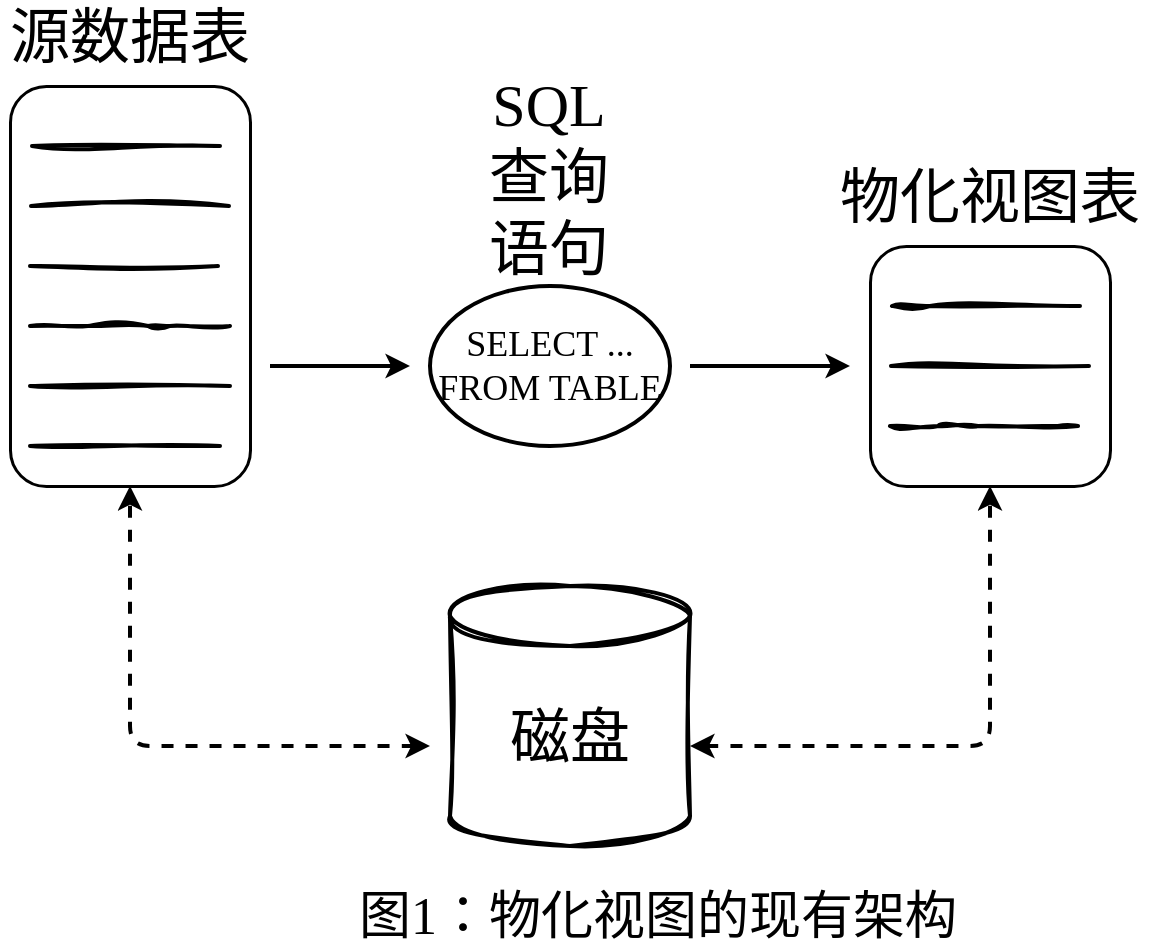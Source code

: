 <mxfile version="24.1.0" type="device" pages="3">
  <diagram id="xbeCDEs5nicvH0xAKzEL" name="第 1 页">
    <mxGraphModel dx="1434" dy="836" grid="1" gridSize="10" guides="1" tooltips="1" connect="1" arrows="1" fold="1" page="1" pageScale="1" pageWidth="827" pageHeight="1169" math="0" shadow="0">
      <root>
        <mxCell id="0" />
        <mxCell id="1" parent="0" />
        <mxCell id="lnvO11h_BGNZypA2ocHE-1" value="" style="rounded=1;whiteSpace=wrap;html=1;fillColor=none;shadow=0;strokeWidth=1.5;fontFamily=楷体;" parent="1" vertex="1">
          <mxGeometry x="90" y="150" width="120" height="200" as="geometry" />
        </mxCell>
        <mxCell id="lnvO11h_BGNZypA2ocHE-2" value="" style="endArrow=none;html=1;rounded=0;strokeWidth=2;sketch=1;curveFitting=1;jiggle=2;shadow=0;flowAnimation=1;fontFamily=楷体;" parent="1" edge="1">
          <mxGeometry width="50" height="50" relative="1" as="geometry">
            <mxPoint x="101" y="180" as="sourcePoint" />
            <mxPoint x="195" y="180" as="targetPoint" />
          </mxGeometry>
        </mxCell>
        <mxCell id="lnvO11h_BGNZypA2ocHE-3" value="" style="endArrow=none;html=1;rounded=0;strokeWidth=2;sketch=1;curveFitting=1;jiggle=2;flowAnimation=1;endSize=6;fontFamily=楷体;" parent="1" edge="1">
          <mxGeometry width="50" height="50" relative="1" as="geometry">
            <mxPoint x="100.5" y="210" as="sourcePoint" />
            <mxPoint x="199.5" y="210" as="targetPoint" />
          </mxGeometry>
        </mxCell>
        <mxCell id="lnvO11h_BGNZypA2ocHE-4" value="" style="endArrow=none;html=1;rounded=0;strokeWidth=2;sketch=1;curveFitting=1;jiggle=2;flowAnimation=1;fontFamily=楷体;" parent="1" edge="1">
          <mxGeometry width="50" height="50" relative="1" as="geometry">
            <mxPoint x="100" y="240" as="sourcePoint" />
            <mxPoint x="194" y="240" as="targetPoint" />
            <Array as="points">
              <mxPoint x="194" y="240" />
            </Array>
          </mxGeometry>
        </mxCell>
        <mxCell id="lnvO11h_BGNZypA2ocHE-5" value="" style="endArrow=none;html=1;rounded=0;strokeWidth=2;sketch=1;curveFitting=1;jiggle=2;flowAnimation=1;fontFamily=楷体;" parent="1" edge="1">
          <mxGeometry width="50" height="50" relative="1" as="geometry">
            <mxPoint x="100" y="270" as="sourcePoint" />
            <mxPoint x="200" y="270" as="targetPoint" />
            <Array as="points">
              <mxPoint x="129" y="270" />
              <mxPoint x="159" y="270" />
              <mxPoint x="170" y="270" />
            </Array>
          </mxGeometry>
        </mxCell>
        <mxCell id="lnvO11h_BGNZypA2ocHE-6" value="" style="endArrow=none;html=1;rounded=0;sketch=1;curveFitting=1;jiggle=2;strokeWidth=2;flowAnimation=1;fontFamily=楷体;" parent="1" edge="1">
          <mxGeometry width="50" height="50" relative="1" as="geometry">
            <mxPoint x="100" y="300" as="sourcePoint" />
            <mxPoint x="200" y="300" as="targetPoint" />
          </mxGeometry>
        </mxCell>
        <mxCell id="lnvO11h_BGNZypA2ocHE-7" value="" style="endArrow=none;html=1;rounded=0;strokeWidth=2;sketch=1;curveFitting=1;jiggle=2;flowAnimation=1;fontFamily=楷体;" parent="1" edge="1">
          <mxGeometry width="50" height="50" relative="1" as="geometry">
            <mxPoint x="100" y="330" as="sourcePoint" />
            <mxPoint x="195" y="330" as="targetPoint" />
          </mxGeometry>
        </mxCell>
        <mxCell id="lnvO11h_BGNZypA2ocHE-8" value="源数据表" style="text;html=1;align=center;verticalAlign=middle;whiteSpace=wrap;rounded=0;fontSize=30;fontFamily=楷体;" parent="1" vertex="1">
          <mxGeometry x="85" y="110" width="130" height="30" as="geometry" />
        </mxCell>
        <mxCell id="lnvO11h_BGNZypA2ocHE-9" value="" style="shape=cylinder3;whiteSpace=wrap;html=1;boundedLbl=1;backgroundOutline=1;size=15;fillColor=none;strokeWidth=2;sketch=1;curveFitting=1;jiggle=2;fontFamily=楷体;" parent="1" vertex="1">
          <mxGeometry x="310" y="400" width="120" height="130" as="geometry" />
        </mxCell>
        <mxCell id="lnvO11h_BGNZypA2ocHE-10" value="磁盘" style="text;html=1;align=center;verticalAlign=middle;whiteSpace=wrap;rounded=0;fontSize=30;fontFamily=楷体;" parent="1" vertex="1">
          <mxGeometry x="330" y="460" width="80" height="30" as="geometry" />
        </mxCell>
        <mxCell id="lnvO11h_BGNZypA2ocHE-11" value="" style="curved=0;endArrow=classic;html=1;rounded=1;entryX=0.5;entryY=1;entryDx=0;entryDy=0;startArrow=classic;startFill=1;dashed=1;strokeWidth=2;fontFamily=楷体;" parent="1" target="lnvO11h_BGNZypA2ocHE-1" edge="1">
          <mxGeometry width="50" height="50" relative="1" as="geometry">
            <mxPoint x="300" y="480" as="sourcePoint" />
            <mxPoint x="140" y="350" as="targetPoint" />
            <Array as="points">
              <mxPoint x="290" y="480" />
              <mxPoint x="150" y="480" />
            </Array>
          </mxGeometry>
        </mxCell>
        <mxCell id="lnvO11h_BGNZypA2ocHE-12" value="" style="curved=0;endArrow=classic;html=1;rounded=1;entryX=0.5;entryY=1;entryDx=0;entryDy=0;startArrow=classic;startFill=1;dashed=1;strokeWidth=2;fontFamily=楷体;" parent="1" edge="1">
          <mxGeometry width="50" height="50" relative="1" as="geometry">
            <mxPoint x="430" y="480" as="sourcePoint" />
            <mxPoint x="580" y="350" as="targetPoint" />
            <Array as="points">
              <mxPoint x="440" y="480" />
              <mxPoint x="580" y="480" />
            </Array>
          </mxGeometry>
        </mxCell>
        <mxCell id="lnvO11h_BGNZypA2ocHE-13" value="" style="rounded=1;whiteSpace=wrap;html=1;fillColor=none;shadow=0;strokeWidth=1.5;fontFamily=楷体;" parent="1" vertex="1">
          <mxGeometry x="520" y="230" width="120" height="120" as="geometry" />
        </mxCell>
        <mxCell id="lnvO11h_BGNZypA2ocHE-14" value="" style="endArrow=none;html=1;rounded=0;strokeWidth=2;sketch=1;curveFitting=1;jiggle=2;shadow=0;flowAnimation=1;fontFamily=楷体;" parent="1" edge="1">
          <mxGeometry width="50" height="50" relative="1" as="geometry">
            <mxPoint x="531" y="260" as="sourcePoint" />
            <mxPoint x="625" y="260" as="targetPoint" />
            <Array as="points">
              <mxPoint x="550" y="260" />
            </Array>
          </mxGeometry>
        </mxCell>
        <mxCell id="lnvO11h_BGNZypA2ocHE-15" value="" style="endArrow=none;html=1;rounded=0;strokeWidth=2;sketch=1;curveFitting=1;jiggle=2;flowAnimation=1;endSize=6;fontFamily=楷体;" parent="1" edge="1">
          <mxGeometry width="50" height="50" relative="1" as="geometry">
            <mxPoint x="530.5" y="290" as="sourcePoint" />
            <mxPoint x="629.5" y="290" as="targetPoint" />
          </mxGeometry>
        </mxCell>
        <mxCell id="lnvO11h_BGNZypA2ocHE-16" value="" style="endArrow=none;html=1;rounded=0;strokeWidth=2;sketch=1;curveFitting=1;jiggle=2;flowAnimation=1;fontFamily=楷体;" parent="1" edge="1">
          <mxGeometry width="50" height="50" relative="1" as="geometry">
            <mxPoint x="530" y="320" as="sourcePoint" />
            <mxPoint x="614" y="320" as="targetPoint" />
            <Array as="points">
              <mxPoint x="554" y="320" />
              <mxPoint x="574" y="320" />
              <mxPoint x="624" y="320" />
            </Array>
          </mxGeometry>
        </mxCell>
        <mxCell id="lnvO11h_BGNZypA2ocHE-17" value="物化视图表" style="text;html=1;align=center;verticalAlign=middle;whiteSpace=wrap;rounded=0;fontSize=30;fontFamily=楷体;" parent="1" vertex="1">
          <mxGeometry x="500" y="190" width="160" height="30" as="geometry" />
        </mxCell>
        <mxCell id="lnvO11h_BGNZypA2ocHE-18" value="&lt;span style=&quot;font-weight: normal;&quot;&gt;&lt;font style=&quot;font-size: 18px;&quot;&gt;SELECT ... FROM TABLE&lt;/font&gt;&lt;/span&gt;" style="ellipse;whiteSpace=wrap;html=1;fillColor=none;strokeWidth=2;fontFamily=楷体;fontSize=14;fontStyle=1" parent="1" vertex="1">
          <mxGeometry x="300" y="250" width="120" height="80" as="geometry" />
        </mxCell>
        <mxCell id="lnvO11h_BGNZypA2ocHE-19" value="SQL 查询语句" style="text;html=1;align=center;verticalAlign=middle;whiteSpace=wrap;rounded=0;fontSize=30;fontFamily=楷体;" parent="1" vertex="1">
          <mxGeometry x="317.5" y="180" width="82.5" height="30" as="geometry" />
        </mxCell>
        <mxCell id="lnvO11h_BGNZypA2ocHE-20" value="" style="endArrow=classic;html=1;rounded=0;strokeWidth=2;fontFamily=楷体;" parent="1" edge="1">
          <mxGeometry width="50" height="50" relative="1" as="geometry">
            <mxPoint x="220" y="290" as="sourcePoint" />
            <mxPoint x="290" y="290" as="targetPoint" />
          </mxGeometry>
        </mxCell>
        <mxCell id="lnvO11h_BGNZypA2ocHE-21" value="" style="endArrow=classic;html=1;rounded=0;strokeWidth=2;fontFamily=楷体;" parent="1" edge="1">
          <mxGeometry width="50" height="50" relative="1" as="geometry">
            <mxPoint x="430" y="290" as="sourcePoint" />
            <mxPoint x="510" y="290" as="targetPoint" />
          </mxGeometry>
        </mxCell>
        <mxCell id="lnvO11h_BGNZypA2ocHE-29" value="图1：物化视图的现有架构" style="text;html=1;align=center;verticalAlign=middle;whiteSpace=wrap;rounded=0;fontSize=26;fontFamily=楷体;" parent="1" vertex="1">
          <mxGeometry x="259" y="550" width="310" height="30" as="geometry" />
        </mxCell>
      </root>
    </mxGraphModel>
  </diagram>
  <diagram name="第 2 页" id="SiF4yLgwUohK8TOYg2H5">
    <mxGraphModel dx="1434" dy="836" grid="1" gridSize="10" guides="1" tooltips="1" connect="1" arrows="1" fold="1" page="1" pageScale="1" pageWidth="827" pageHeight="1169" math="0" shadow="0">
      <root>
        <mxCell id="0" />
        <mxCell id="1" parent="0" />
        <mxCell id="VyNvZxRuOSPao7Qbg_eD-1" value="" style="rounded=1;whiteSpace=wrap;html=1;fillColor=none;shadow=0;strokeWidth=1.5;fontFamily=楷体;" parent="1" vertex="1">
          <mxGeometry x="90" y="150" width="120" height="200" as="geometry" />
        </mxCell>
        <mxCell id="VyNvZxRuOSPao7Qbg_eD-2" value="" style="endArrow=none;html=1;rounded=0;strokeWidth=2;sketch=1;curveFitting=1;jiggle=2;shadow=0;flowAnimation=1;fontFamily=楷体;" parent="1" edge="1">
          <mxGeometry width="50" height="50" relative="1" as="geometry">
            <mxPoint x="101" y="180" as="sourcePoint" />
            <mxPoint x="195" y="180" as="targetPoint" />
          </mxGeometry>
        </mxCell>
        <mxCell id="VyNvZxRuOSPao7Qbg_eD-3" value="" style="endArrow=none;html=1;rounded=0;strokeWidth=2;sketch=1;curveFitting=1;jiggle=2;flowAnimation=1;endSize=6;fontFamily=楷体;" parent="1" edge="1">
          <mxGeometry width="50" height="50" relative="1" as="geometry">
            <mxPoint x="100.5" y="210" as="sourcePoint" />
            <mxPoint x="199.5" y="210" as="targetPoint" />
          </mxGeometry>
        </mxCell>
        <mxCell id="VyNvZxRuOSPao7Qbg_eD-11" value="" style="endArrow=none;html=1;rounded=0;strokeWidth=2;sketch=1;curveFitting=1;jiggle=2;flowAnimation=1;fontFamily=楷体;" parent="1" edge="1">
          <mxGeometry width="50" height="50" relative="1" as="geometry">
            <mxPoint x="100" y="240" as="sourcePoint" />
            <mxPoint x="194" y="240" as="targetPoint" />
            <Array as="points">
              <mxPoint x="194" y="240" />
            </Array>
          </mxGeometry>
        </mxCell>
        <mxCell id="VyNvZxRuOSPao7Qbg_eD-12" value="" style="endArrow=none;html=1;rounded=0;strokeWidth=2;sketch=1;curveFitting=1;jiggle=2;flowAnimation=1;fontFamily=楷体;" parent="1" edge="1">
          <mxGeometry width="50" height="50" relative="1" as="geometry">
            <mxPoint x="100" y="270" as="sourcePoint" />
            <mxPoint x="200" y="270" as="targetPoint" />
            <Array as="points">
              <mxPoint x="129" y="270" />
              <mxPoint x="159" y="270" />
            </Array>
          </mxGeometry>
        </mxCell>
        <mxCell id="VyNvZxRuOSPao7Qbg_eD-13" value="" style="endArrow=none;html=1;rounded=0;sketch=1;curveFitting=1;jiggle=2;strokeWidth=2;flowAnimation=1;fontFamily=楷体;" parent="1" edge="1">
          <mxGeometry width="50" height="50" relative="1" as="geometry">
            <mxPoint x="100" y="300" as="sourcePoint" />
            <mxPoint x="200" y="300" as="targetPoint" />
          </mxGeometry>
        </mxCell>
        <mxCell id="VyNvZxRuOSPao7Qbg_eD-14" value="" style="endArrow=none;html=1;rounded=0;strokeWidth=2;sketch=1;curveFitting=1;jiggle=2;flowAnimation=1;fontFamily=楷体;" parent="1" edge="1">
          <mxGeometry width="50" height="50" relative="1" as="geometry">
            <mxPoint x="100" y="330" as="sourcePoint" />
            <mxPoint x="195" y="330" as="targetPoint" />
          </mxGeometry>
        </mxCell>
        <mxCell id="VyNvZxRuOSPao7Qbg_eD-15" value="源数据表" style="text;html=1;align=center;verticalAlign=middle;whiteSpace=wrap;rounded=0;fontSize=30;fontFamily=楷体;" parent="1" vertex="1">
          <mxGeometry x="85" y="110" width="130" height="30" as="geometry" />
        </mxCell>
        <mxCell id="VyNvZxRuOSPao7Qbg_eD-16" value="" style="shape=cylinder3;whiteSpace=wrap;html=1;boundedLbl=1;backgroundOutline=1;size=15;fillColor=none;strokeWidth=2;sketch=1;curveFitting=1;jiggle=2;fontFamily=楷体;" parent="1" vertex="1">
          <mxGeometry x="310" y="400" width="120" height="130" as="geometry" />
        </mxCell>
        <mxCell id="VyNvZxRuOSPao7Qbg_eD-18" value="磁盘" style="text;html=1;align=center;verticalAlign=middle;whiteSpace=wrap;rounded=0;fontSize=30;fontFamily=楷体;" parent="1" vertex="1">
          <mxGeometry x="330" y="460" width="80" height="30" as="geometry" />
        </mxCell>
        <mxCell id="VyNvZxRuOSPao7Qbg_eD-20" value="" style="curved=0;endArrow=classic;html=1;rounded=1;entryX=0.5;entryY=1;entryDx=0;entryDy=0;startArrow=classic;startFill=1;dashed=1;strokeWidth=2;fontFamily=楷体;" parent="1" target="VyNvZxRuOSPao7Qbg_eD-1" edge="1">
          <mxGeometry width="50" height="50" relative="1" as="geometry">
            <mxPoint x="300" y="480" as="sourcePoint" />
            <mxPoint x="140" y="350" as="targetPoint" />
            <Array as="points">
              <mxPoint x="290" y="480" />
              <mxPoint x="150" y="480" />
            </Array>
          </mxGeometry>
        </mxCell>
        <mxCell id="VyNvZxRuOSPao7Qbg_eD-23" value="" style="curved=0;endArrow=classic;html=1;rounded=1;entryX=0.5;entryY=1;entryDx=0;entryDy=0;startArrow=classic;startFill=1;dashed=1;strokeWidth=2;fontFamily=楷体;" parent="1" edge="1">
          <mxGeometry width="50" height="50" relative="1" as="geometry">
            <mxPoint x="430" y="480" as="sourcePoint" />
            <mxPoint x="580" y="350" as="targetPoint" />
            <Array as="points">
              <mxPoint x="440" y="480" />
              <mxPoint x="580" y="480" />
            </Array>
          </mxGeometry>
        </mxCell>
        <mxCell id="VyNvZxRuOSPao7Qbg_eD-24" value="" style="rounded=1;whiteSpace=wrap;html=1;fillColor=none;shadow=0;strokeWidth=1.5;fontFamily=楷体;" parent="1" vertex="1">
          <mxGeometry x="520" y="230" width="120" height="120" as="geometry" />
        </mxCell>
        <mxCell id="VyNvZxRuOSPao7Qbg_eD-25" value="" style="endArrow=none;html=1;rounded=0;strokeWidth=2;sketch=1;curveFitting=1;jiggle=2;shadow=0;flowAnimation=1;fontFamily=楷体;" parent="1" edge="1">
          <mxGeometry width="50" height="50" relative="1" as="geometry">
            <mxPoint x="531" y="260" as="sourcePoint" />
            <mxPoint x="625" y="260" as="targetPoint" />
          </mxGeometry>
        </mxCell>
        <mxCell id="VyNvZxRuOSPao7Qbg_eD-26" value="" style="endArrow=none;html=1;rounded=0;strokeWidth=2;sketch=1;curveFitting=1;jiggle=2;flowAnimation=1;endSize=6;fontFamily=楷体;" parent="1" edge="1">
          <mxGeometry width="50" height="50" relative="1" as="geometry">
            <mxPoint x="530.5" y="290" as="sourcePoint" />
            <mxPoint x="629.5" y="290" as="targetPoint" />
          </mxGeometry>
        </mxCell>
        <mxCell id="VyNvZxRuOSPao7Qbg_eD-27" value="" style="endArrow=none;html=1;rounded=0;strokeWidth=2;sketch=1;curveFitting=1;jiggle=2;flowAnimation=1;fontFamily=楷体;" parent="1" edge="1">
          <mxGeometry width="50" height="50" relative="1" as="geometry">
            <mxPoint x="530" y="320" as="sourcePoint" />
            <mxPoint x="614" y="320" as="targetPoint" />
            <Array as="points">
              <mxPoint x="554" y="320" />
              <mxPoint x="574" y="320" />
              <mxPoint x="624" y="320" />
            </Array>
          </mxGeometry>
        </mxCell>
        <mxCell id="VyNvZxRuOSPao7Qbg_eD-31" value="物化视图表" style="text;html=1;align=center;verticalAlign=middle;whiteSpace=wrap;rounded=0;fontSize=30;fontFamily=楷体;" parent="1" vertex="1">
          <mxGeometry x="500" y="190" width="160" height="30" as="geometry" />
        </mxCell>
        <mxCell id="VyNvZxRuOSPao7Qbg_eD-32" value="&lt;span style=&quot;font-weight: normal;&quot;&gt;&lt;font style=&quot;font-size: 18px;&quot;&gt;SELECT ... FROM TABLE&lt;/font&gt;&lt;/span&gt;" style="ellipse;whiteSpace=wrap;html=1;fillColor=none;strokeWidth=2;fontFamily=楷体;fontSize=14;fontStyle=1" parent="1" vertex="1">
          <mxGeometry x="300" y="250" width="120" height="80" as="geometry" />
        </mxCell>
        <mxCell id="VyNvZxRuOSPao7Qbg_eD-33" value="SQL 查询语句" style="text;html=1;align=center;verticalAlign=middle;whiteSpace=wrap;rounded=0;fontSize=30;fontFamily=楷体;" parent="1" vertex="1">
          <mxGeometry x="317.5" y="180" width="82.5" height="30" as="geometry" />
        </mxCell>
        <mxCell id="VyNvZxRuOSPao7Qbg_eD-34" value="" style="endArrow=classic;html=1;rounded=0;strokeWidth=2;fontFamily=楷体;" parent="1" edge="1">
          <mxGeometry width="50" height="50" relative="1" as="geometry">
            <mxPoint x="220" y="290" as="sourcePoint" />
            <mxPoint x="290" y="290" as="targetPoint" />
          </mxGeometry>
        </mxCell>
        <mxCell id="VyNvZxRuOSPao7Qbg_eD-35" value="" style="endArrow=classic;html=1;rounded=0;strokeWidth=2;fontFamily=楷体;" parent="1" edge="1">
          <mxGeometry width="50" height="50" relative="1" as="geometry">
            <mxPoint x="430" y="290" as="sourcePoint" />
            <mxPoint x="510" y="290" as="targetPoint" />
          </mxGeometry>
        </mxCell>
        <mxCell id="PF4sV-x9N8GP5peCFTmX-1" value="" style="rounded=1;whiteSpace=wrap;html=1;fillColor=none;shadow=0;strokeWidth=1.5;fontFamily=楷体;" parent="1" vertex="1">
          <mxGeometry x="710" y="230" width="120" height="120" as="geometry" />
        </mxCell>
        <mxCell id="PF4sV-x9N8GP5peCFTmX-2" value="" style="endArrow=none;html=1;rounded=0;strokeWidth=2;sketch=1;curveFitting=1;jiggle=2;flowAnimation=1;endSize=6;fontFamily=楷体;" parent="1" edge="1">
          <mxGeometry width="50" height="50" relative="1" as="geometry">
            <mxPoint x="720.5" y="290" as="sourcePoint" />
            <mxPoint x="819.5" y="290" as="targetPoint" />
          </mxGeometry>
        </mxCell>
        <mxCell id="PF4sV-x9N8GP5peCFTmX-3" value="" style="endArrow=none;html=1;rounded=0;strokeWidth=2;sketch=1;curveFitting=1;jiggle=2;flowAnimation=1;fontFamily=楷体;" parent="1" edge="1">
          <mxGeometry width="50" height="50" relative="1" as="geometry">
            <mxPoint x="720" y="320" as="sourcePoint" />
            <mxPoint x="804" y="320" as="targetPoint" />
            <Array as="points">
              <mxPoint x="744" y="320" />
              <mxPoint x="764" y="320" />
              <mxPoint x="814" y="320" />
            </Array>
          </mxGeometry>
        </mxCell>
        <mxCell id="PF4sV-x9N8GP5peCFTmX-4" value="目标表" style="text;html=1;align=center;verticalAlign=middle;whiteSpace=wrap;rounded=0;fontSize=30;fontFamily=楷体;" parent="1" vertex="1">
          <mxGeometry x="690" y="190" width="160" height="30" as="geometry" />
        </mxCell>
        <mxCell id="PF4sV-x9N8GP5peCFTmX-5" value="" style="endArrow=classic;html=1;rounded=0;strokeWidth=2;fontFamily=楷体;" parent="1" edge="1">
          <mxGeometry width="50" height="50" relative="1" as="geometry">
            <mxPoint x="640" y="290" as="sourcePoint" />
            <mxPoint x="710" y="290" as="targetPoint" />
          </mxGeometry>
        </mxCell>
        <mxCell id="PF4sV-x9N8GP5peCFTmX-6" value="" style="endArrow=none;html=1;rounded=0;strokeWidth=2;sketch=1;curveFitting=1;jiggle=2;flowAnimation=1;fontFamily=楷体;" parent="1" edge="1">
          <mxGeometry width="50" height="50" relative="1" as="geometry">
            <mxPoint x="720" y="260" as="sourcePoint" />
            <mxPoint x="820" y="260" as="targetPoint" />
          </mxGeometry>
        </mxCell>
        <mxCell id="PF4sV-x9N8GP5peCFTmX-7" value="" style="curved=0;endArrow=classic;html=1;rounded=1;entryX=0.5;entryY=1;entryDx=0;entryDy=0;startArrow=none;startFill=0;dashed=1;strokeWidth=2;fontFamily=楷体;" parent="1" target="PF4sV-x9N8GP5peCFTmX-1" edge="1">
          <mxGeometry width="50" height="50" relative="1" as="geometry">
            <mxPoint x="580" y="480" as="sourcePoint" />
            <mxPoint x="780" y="350" as="targetPoint" />
            <Array as="points">
              <mxPoint x="580" y="480" />
              <mxPoint x="640" y="480" />
              <mxPoint x="770" y="480" />
              <mxPoint x="770" y="410" />
            </Array>
          </mxGeometry>
        </mxCell>
        <mxCell id="8n8l_a8UXJA2CXehWtOB-1" value="图2：物化视图的新架构" style="text;html=1;align=center;verticalAlign=middle;whiteSpace=wrap;rounded=0;fontSize=26;fontFamily=楷体;" parent="1" vertex="1">
          <mxGeometry x="300" y="540" width="310" height="30" as="geometry" />
        </mxCell>
        <mxCell id="-PHR8OKRGXiLzcEBJg6p-1" value="" style="rounded=1;whiteSpace=wrap;html=1;fillColor=none;strokeColor=#FF0000;dashed=1;strokeWidth=2;" vertex="1" parent="1">
          <mxGeometry x="660" y="180" width="180" height="190" as="geometry" />
        </mxCell>
      </root>
    </mxGraphModel>
  </diagram>
  <diagram id="Jt64-c0GZUXtCnb70XQ9" name="第 3 页">
    <mxGraphModel dx="1434" dy="836" grid="1" gridSize="10" guides="1" tooltips="1" connect="1" arrows="1" fold="1" page="1" pageScale="1" pageWidth="827" pageHeight="1169" math="0" shadow="0">
      <root>
        <mxCell id="0" />
        <mxCell id="1" parent="0" />
        <mxCell id="ELvdWTmtcB8Krs3CU25m-1" value="" style="rounded=1;whiteSpace=wrap;html=1;fillColor=none;shadow=0;strokeWidth=1.5;fontFamily=楷体;" parent="1" vertex="1">
          <mxGeometry x="97" y="180" width="120" height="200" as="geometry" />
        </mxCell>
        <mxCell id="ELvdWTmtcB8Krs3CU25m-2" value="" style="endArrow=none;html=1;rounded=0;strokeWidth=2;sketch=1;curveFitting=1;jiggle=2;shadow=0;flowAnimation=1;fontFamily=楷体;" parent="1" edge="1">
          <mxGeometry width="50" height="50" relative="1" as="geometry">
            <mxPoint x="108" y="210" as="sourcePoint" />
            <mxPoint x="202" y="210" as="targetPoint" />
          </mxGeometry>
        </mxCell>
        <mxCell id="ELvdWTmtcB8Krs3CU25m-3" value="" style="endArrow=none;html=1;rounded=0;strokeWidth=2;sketch=1;curveFitting=1;jiggle=2;flowAnimation=1;endSize=6;fontFamily=楷体;" parent="1" edge="1">
          <mxGeometry width="50" height="50" relative="1" as="geometry">
            <mxPoint x="107.5" y="240" as="sourcePoint" />
            <mxPoint x="206.5" y="240" as="targetPoint" />
          </mxGeometry>
        </mxCell>
        <mxCell id="ELvdWTmtcB8Krs3CU25m-4" value="" style="endArrow=none;html=1;rounded=0;strokeWidth=2;sketch=1;curveFitting=1;jiggle=2;flowAnimation=1;fontFamily=楷体;" parent="1" edge="1">
          <mxGeometry width="50" height="50" relative="1" as="geometry">
            <mxPoint x="107" y="270" as="sourcePoint" />
            <mxPoint x="191" y="270" as="targetPoint" />
            <Array as="points">
              <mxPoint x="131" y="270" />
              <mxPoint x="151" y="270" />
              <mxPoint x="201" y="270" />
            </Array>
          </mxGeometry>
        </mxCell>
        <mxCell id="ELvdWTmtcB8Krs3CU25m-5" value="" style="endArrow=none;html=1;rounded=0;strokeWidth=2;sketch=1;curveFitting=1;jiggle=2;flowAnimation=1;fontFamily=楷体;" parent="1" edge="1">
          <mxGeometry width="50" height="50" relative="1" as="geometry">
            <mxPoint x="107" y="300" as="sourcePoint" />
            <mxPoint x="207" y="300" as="targetPoint" />
            <Array as="points">
              <mxPoint x="136" y="300" />
              <mxPoint x="166" y="300" />
            </Array>
          </mxGeometry>
        </mxCell>
        <mxCell id="ELvdWTmtcB8Krs3CU25m-6" value="" style="endArrow=none;html=1;rounded=0;sketch=1;curveFitting=1;jiggle=2;strokeWidth=2;flowAnimation=1;fontFamily=楷体;" parent="1" edge="1">
          <mxGeometry width="50" height="50" relative="1" as="geometry">
            <mxPoint x="107" y="330" as="sourcePoint" />
            <mxPoint x="207" y="330" as="targetPoint" />
          </mxGeometry>
        </mxCell>
        <mxCell id="ELvdWTmtcB8Krs3CU25m-7" value="" style="endArrow=none;html=1;rounded=0;strokeWidth=2;sketch=1;curveFitting=1;jiggle=2;flowAnimation=1;fontFamily=楷体;" parent="1" edge="1">
          <mxGeometry width="50" height="50" relative="1" as="geometry">
            <mxPoint x="107" y="360" as="sourcePoint" />
            <mxPoint x="202" y="360" as="targetPoint" />
          </mxGeometry>
        </mxCell>
        <mxCell id="ELvdWTmtcB8Krs3CU25m-8" value="源数据表" style="text;html=1;align=center;verticalAlign=middle;whiteSpace=wrap;rounded=0;fontSize=30;fontFamily=楷体;" parent="1" vertex="1">
          <mxGeometry x="87" y="140" width="140" height="30" as="geometry" />
        </mxCell>
        <mxCell id="ELvdWTmtcB8Krs3CU25m-13" value="" style="rounded=1;whiteSpace=wrap;html=1;fillColor=none;shadow=0;strokeWidth=1.5;fontFamily=楷体;" parent="1" vertex="1">
          <mxGeometry x="290" y="230" width="120" height="120" as="geometry" />
        </mxCell>
        <mxCell id="ELvdWTmtcB8Krs3CU25m-14" value="" style="endArrow=none;html=1;rounded=0;strokeWidth=2;sketch=1;curveFitting=1;jiggle=2;shadow=0;flowAnimation=1;fontFamily=楷体;" parent="1" edge="1">
          <mxGeometry width="50" height="50" relative="1" as="geometry">
            <mxPoint x="301" y="260" as="sourcePoint" />
            <mxPoint x="395" y="260" as="targetPoint" />
          </mxGeometry>
        </mxCell>
        <mxCell id="ELvdWTmtcB8Krs3CU25m-15" value="" style="endArrow=none;html=1;rounded=0;strokeWidth=2;sketch=1;curveFitting=1;jiggle=2;flowAnimation=1;endSize=6;fontFamily=楷体;" parent="1" edge="1">
          <mxGeometry width="50" height="50" relative="1" as="geometry">
            <mxPoint x="300.5" y="290" as="sourcePoint" />
            <mxPoint x="399.5" y="290" as="targetPoint" />
          </mxGeometry>
        </mxCell>
        <mxCell id="ELvdWTmtcB8Krs3CU25m-16" value="" style="endArrow=none;html=1;rounded=0;strokeWidth=2;sketch=1;curveFitting=1;jiggle=2;flowAnimation=1;fontFamily=楷体;" parent="1" edge="1">
          <mxGeometry width="50" height="50" relative="1" as="geometry">
            <mxPoint x="300" y="320" as="sourcePoint" />
            <mxPoint x="384" y="320" as="targetPoint" />
            <Array as="points">
              <mxPoint x="324" y="320" />
              <mxPoint x="344" y="320" />
              <mxPoint x="394" y="320" />
            </Array>
          </mxGeometry>
        </mxCell>
        <mxCell id="ELvdWTmtcB8Krs3CU25m-17" value="&lt;font face=&quot;楷体&quot;&gt;物化视图表A&lt;/font&gt;" style="text;html=1;align=center;verticalAlign=middle;whiteSpace=wrap;rounded=0;fontSize=30;fontFamily=楷体;" parent="1" vertex="1">
          <mxGeometry x="255" y="190" width="190" height="30" as="geometry" />
        </mxCell>
        <mxCell id="ELvdWTmtcB8Krs3CU25m-20" value="" style="endArrow=classic;html=1;rounded=0;strokeWidth=2;fontFamily=楷体;" parent="1" edge="1">
          <mxGeometry width="50" height="50" relative="1" as="geometry">
            <mxPoint x="220" y="290" as="sourcePoint" />
            <mxPoint x="290" y="290" as="targetPoint" />
          </mxGeometry>
        </mxCell>
        <mxCell id="ELvdWTmtcB8Krs3CU25m-23" value="" style="rounded=1;whiteSpace=wrap;html=1;fillColor=none;shadow=0;strokeWidth=1.5;fontFamily=楷体;" parent="1" vertex="1">
          <mxGeometry x="483" y="230" width="120" height="120" as="geometry" />
        </mxCell>
        <mxCell id="ELvdWTmtcB8Krs3CU25m-25" value="" style="endArrow=none;html=1;rounded=0;strokeWidth=2;sketch=1;curveFitting=1;jiggle=2;flowAnimation=1;endSize=6;fontFamily=楷体;" parent="1" edge="1">
          <mxGeometry width="50" height="50" relative="1" as="geometry">
            <mxPoint x="493.5" y="290" as="sourcePoint" />
            <mxPoint x="592.5" y="290" as="targetPoint" />
          </mxGeometry>
        </mxCell>
        <mxCell id="ELvdWTmtcB8Krs3CU25m-26" value="" style="endArrow=none;html=1;rounded=0;strokeWidth=2;sketch=1;curveFitting=1;jiggle=2;flowAnimation=1;fontFamily=楷体;" parent="1" edge="1">
          <mxGeometry width="50" height="50" relative="1" as="geometry">
            <mxPoint x="493" y="320" as="sourcePoint" />
            <mxPoint x="577" y="320" as="targetPoint" />
            <Array as="points">
              <mxPoint x="517" y="320" />
              <mxPoint x="537" y="320" />
              <mxPoint x="587" y="320" />
            </Array>
          </mxGeometry>
        </mxCell>
        <mxCell id="ELvdWTmtcB8Krs3CU25m-27" value="目标表A" style="text;html=1;align=center;verticalAlign=middle;whiteSpace=wrap;rounded=0;fontSize=30;fontFamily=楷体;" parent="1" vertex="1">
          <mxGeometry x="463" y="190" width="160" height="30" as="geometry" />
        </mxCell>
        <mxCell id="ELvdWTmtcB8Krs3CU25m-28" value="" style="endArrow=classic;html=1;rounded=0;strokeWidth=2;fontFamily=楷体;" parent="1" edge="1">
          <mxGeometry width="50" height="50" relative="1" as="geometry">
            <mxPoint x="413" y="290" as="sourcePoint" />
            <mxPoint x="483" y="290" as="targetPoint" />
          </mxGeometry>
        </mxCell>
        <mxCell id="ELvdWTmtcB8Krs3CU25m-30" value="" style="endArrow=none;html=1;rounded=0;strokeWidth=2;sketch=1;curveFitting=1;jiggle=2;fontFamily=楷体;" parent="1" edge="1">
          <mxGeometry width="50" height="50" relative="1" as="geometry">
            <mxPoint x="493" y="260" as="sourcePoint" />
            <mxPoint x="593" y="260" as="targetPoint" />
          </mxGeometry>
        </mxCell>
        <mxCell id="LXKvP4plcxtU1K1ch24X-1" value="" style="rounded=1;whiteSpace=wrap;html=1;fillColor=none;shadow=0;strokeWidth=1.5;fontFamily=楷体;" parent="1" vertex="1">
          <mxGeometry x="680" y="230" width="120" height="120" as="geometry" />
        </mxCell>
        <mxCell id="LXKvP4plcxtU1K1ch24X-2" value="" style="endArrow=none;html=1;rounded=0;strokeWidth=2;sketch=1;curveFitting=1;jiggle=2;shadow=0;flowAnimation=1;fontFamily=楷体;" parent="1" edge="1">
          <mxGeometry width="50" height="50" relative="1" as="geometry">
            <mxPoint x="691" y="260" as="sourcePoint" />
            <mxPoint x="785" y="260" as="targetPoint" />
          </mxGeometry>
        </mxCell>
        <mxCell id="LXKvP4plcxtU1K1ch24X-3" value="" style="endArrow=none;html=1;rounded=0;strokeWidth=2;sketch=1;curveFitting=1;jiggle=2;flowAnimation=0;endSize=6;fontFamily=楷体;" parent="1" edge="1">
          <mxGeometry width="50" height="50" relative="1" as="geometry">
            <mxPoint x="691" y="289.5" as="sourcePoint" />
            <mxPoint x="791" y="289.5" as="targetPoint" />
            <Array as="points" />
          </mxGeometry>
        </mxCell>
        <mxCell id="LXKvP4plcxtU1K1ch24X-4" value="" style="endArrow=none;html=1;rounded=0;strokeWidth=2;sketch=1;curveFitting=1;jiggle=2;flowAnimation=1;fontFamily=楷体;" parent="1" edge="1">
          <mxGeometry width="50" height="50" relative="1" as="geometry">
            <mxPoint x="690" y="320" as="sourcePoint" />
            <mxPoint x="774" y="320" as="targetPoint" />
            <Array as="points">
              <mxPoint x="714" y="320" />
              <mxPoint x="734" y="320" />
              <mxPoint x="784" y="320" />
            </Array>
          </mxGeometry>
        </mxCell>
        <mxCell id="LXKvP4plcxtU1K1ch24X-5" value="物化视图表B" style="text;html=1;align=center;verticalAlign=middle;whiteSpace=wrap;rounded=0;fontSize=30;fontFamily=楷体;" parent="1" vertex="1">
          <mxGeometry x="650" y="190" width="180" height="30" as="geometry" />
        </mxCell>
        <mxCell id="LXKvP4plcxtU1K1ch24X-6" value="" style="endArrow=classic;html=1;rounded=0;strokeWidth=2;fontFamily=楷体;entryX=0;entryY=0.5;entryDx=0;entryDy=0;" parent="1" target="LXKvP4plcxtU1K1ch24X-1" edge="1">
          <mxGeometry width="50" height="50" relative="1" as="geometry">
            <mxPoint x="606" y="290" as="sourcePoint" />
            <mxPoint x="670" y="290" as="targetPoint" />
          </mxGeometry>
        </mxCell>
        <mxCell id="LXKvP4plcxtU1K1ch24X-7" value="" style="rounded=1;whiteSpace=wrap;html=1;fillColor=none;shadow=0;strokeWidth=1.5;fontFamily=楷体;" parent="1" vertex="1">
          <mxGeometry x="873" y="230" width="120" height="120" as="geometry" />
        </mxCell>
        <mxCell id="LXKvP4plcxtU1K1ch24X-8" value="" style="endArrow=none;html=1;rounded=0;strokeWidth=2;sketch=1;curveFitting=1;jiggle=2;flowAnimation=1;endSize=6;fontFamily=楷体;" parent="1" edge="1">
          <mxGeometry width="50" height="50" relative="1" as="geometry">
            <mxPoint x="883.5" y="290" as="sourcePoint" />
            <mxPoint x="982.5" y="290" as="targetPoint" />
          </mxGeometry>
        </mxCell>
        <mxCell id="LXKvP4plcxtU1K1ch24X-9" value="" style="endArrow=none;html=1;rounded=0;strokeWidth=2;sketch=1;curveFitting=1;jiggle=2;flowAnimation=1;fontFamily=楷体;" parent="1" edge="1">
          <mxGeometry width="50" height="50" relative="1" as="geometry">
            <mxPoint x="883" y="320" as="sourcePoint" />
            <mxPoint x="980" y="320" as="targetPoint" />
            <Array as="points">
              <mxPoint x="907" y="320" />
              <mxPoint x="927" y="320" />
              <mxPoint x="977" y="320" />
            </Array>
          </mxGeometry>
        </mxCell>
        <mxCell id="LXKvP4plcxtU1K1ch24X-10" value="目标表B" style="text;html=1;align=center;verticalAlign=middle;whiteSpace=wrap;rounded=0;fontSize=30;fontFamily=楷体;" parent="1" vertex="1">
          <mxGeometry x="853" y="190" width="160" height="30" as="geometry" />
        </mxCell>
        <mxCell id="LXKvP4plcxtU1K1ch24X-11" value="" style="endArrow=classic;html=1;rounded=0;strokeWidth=2;fontFamily=楷体;" parent="1" edge="1">
          <mxGeometry width="50" height="50" relative="1" as="geometry">
            <mxPoint x="803" y="290" as="sourcePoint" />
            <mxPoint x="873" y="290" as="targetPoint" />
          </mxGeometry>
        </mxCell>
        <mxCell id="LXKvP4plcxtU1K1ch24X-12" value="" style="endArrow=none;html=1;rounded=0;strokeWidth=2;sketch=1;curveFitting=1;jiggle=2;fontFamily=楷体;" parent="1" edge="1">
          <mxGeometry width="50" height="50" relative="1" as="geometry">
            <mxPoint x="883" y="260" as="sourcePoint" />
            <mxPoint x="983" y="260" as="targetPoint" />
          </mxGeometry>
        </mxCell>
        <mxCell id="6gBJGTxtBLDKdeevQRm_-1" value="&lt;font style=&quot;font-size: 26px;&quot;&gt;图3：物化视图的级联架构&lt;/font&gt;" style="text;html=1;align=center;verticalAlign=middle;whiteSpace=wrap;rounded=0;fontSize=26;fontFamily=楷体;" parent="1" vertex="1">
          <mxGeometry x="348" y="410" width="390" height="30" as="geometry" />
        </mxCell>
        <mxCell id="NzOE4DMRTOsBwKsAPQJ5-1" value="" style="rounded=1;whiteSpace=wrap;html=1;fillColor=none;dashed=1;strokeColor=#000000;strokeWidth=2;" parent="1" vertex="1">
          <mxGeometry x="80" y="140" width="540" height="250" as="geometry" />
        </mxCell>
        <mxCell id="NzOE4DMRTOsBwKsAPQJ5-2" value="" style="rounded=1;whiteSpace=wrap;html=1;fillColor=none;dashed=1;strokeColor=#FF0000;strokeWidth=2;" parent="1" vertex="1">
          <mxGeometry x="463" y="180" width="550" height="220" as="geometry" />
        </mxCell>
      </root>
    </mxGraphModel>
  </diagram>
</mxfile>
